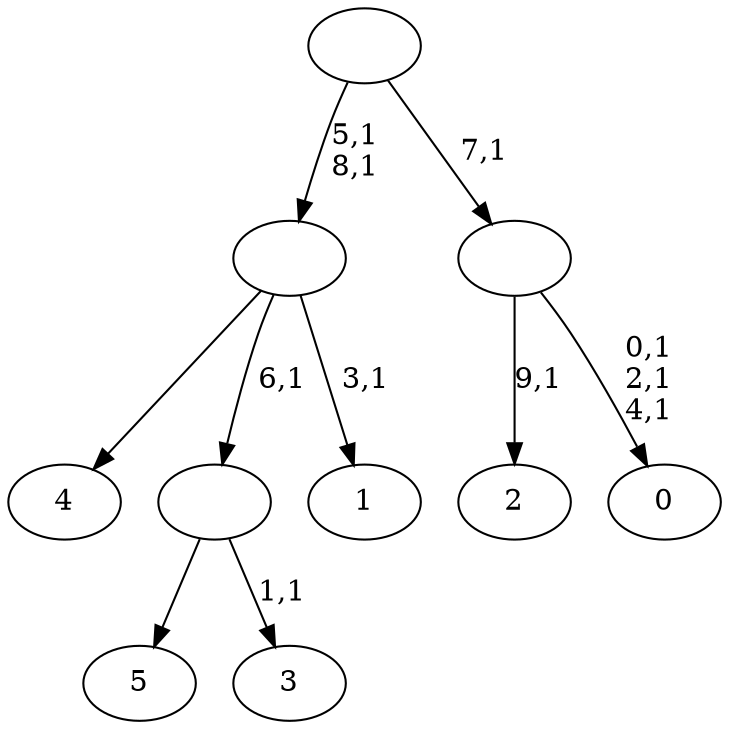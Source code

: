 digraph T {
	16 [label="5"]
	15 [label="4"]
	14 [label="3"]
	12 [label=""]
	11 [label="2"]
	9 [label="1"]
	7 [label=""]
	5 [label="0"]
	1 [label=""]
	0 [label=""]
	12 -> 14 [label="1,1"]
	12 -> 16 [label=""]
	7 -> 9 [label="3,1"]
	7 -> 15 [label=""]
	7 -> 12 [label="6,1"]
	1 -> 5 [label="0,1\n2,1\n4,1"]
	1 -> 11 [label="9,1"]
	0 -> 7 [label="5,1\n8,1"]
	0 -> 1 [label="7,1"]
}
